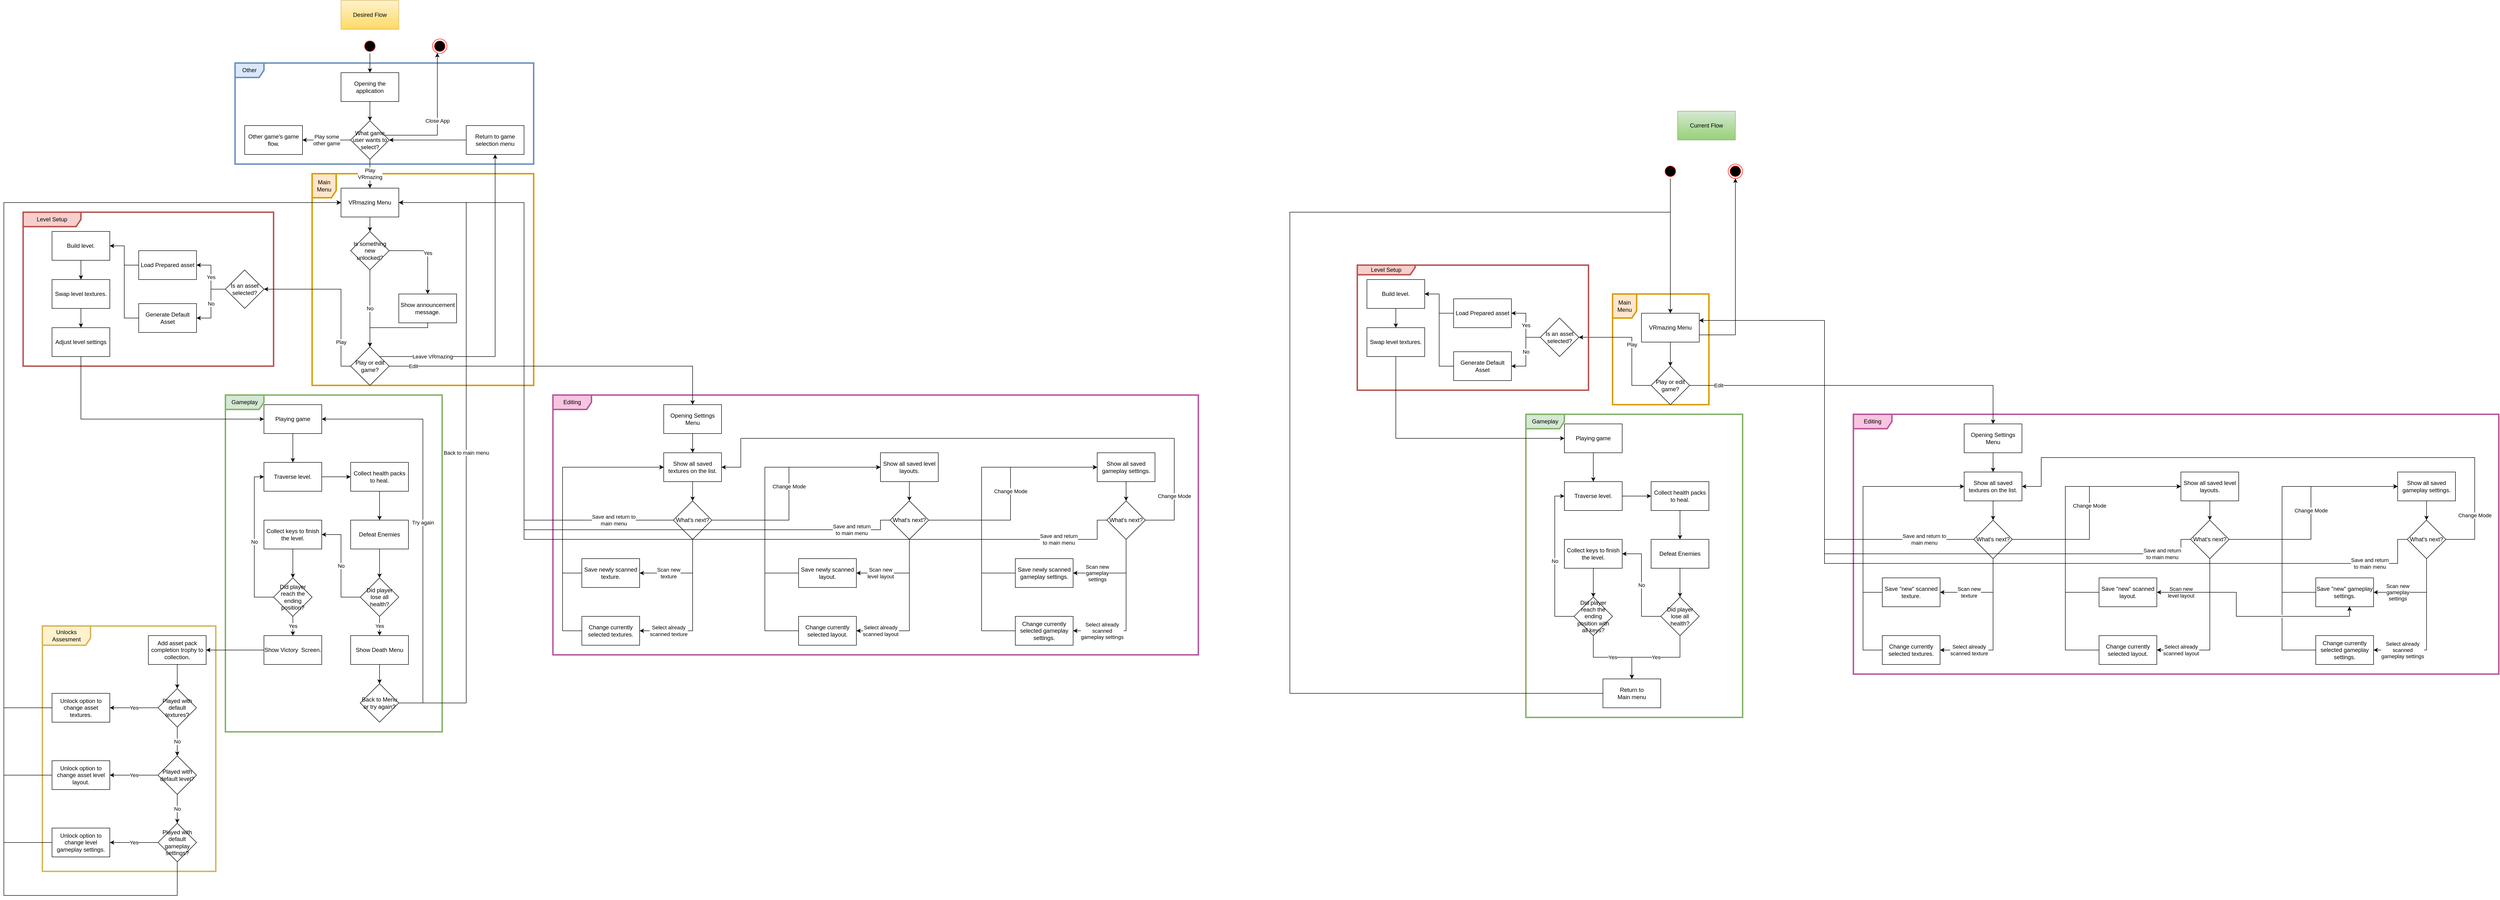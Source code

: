 <mxfile version="20.3.2" type="github">
  <diagram id="E9-wej85IpPJejZK325P" name="Page-1">
    <mxGraphModel dx="2272" dy="1880" grid="1" gridSize="10" guides="1" tooltips="1" connect="1" arrows="1" fold="1" page="1" pageScale="1" pageWidth="850" pageHeight="1100" math="0" shadow="0">
      <root>
        <mxCell id="0" />
        <mxCell id="1" parent="0" />
        <mxCell id="lN7asvE-8VRLSh5YdZQm-266" value="Level Setup" style="shape=umlFrame;whiteSpace=wrap;html=1;fillColor=#f8cecc;strokeColor=#b85450;strokeWidth=3;width=120;height=30;" parent="1" vertex="1">
          <mxGeometry x="-580" y="160" width="520" height="320" as="geometry" />
        </mxCell>
        <mxCell id="lN7asvE-8VRLSh5YdZQm-139" value="Main Menu" style="shape=umlFrame;whiteSpace=wrap;html=1;fillColor=#ffe6cc;strokeColor=#d79b00;strokeWidth=3;width=50;height=50;" parent="1" vertex="1">
          <mxGeometry x="20" y="80" width="460" height="440" as="geometry" />
        </mxCell>
        <mxCell id="lN7asvE-8VRLSh5YdZQm-138" value="Editing" style="shape=umlFrame;whiteSpace=wrap;html=1;fillColor=#F8C4E0;strokeColor=#B8559E;strokeWidth=3;width=80;height=30;" parent="1" vertex="1">
          <mxGeometry x="520" y="540" width="1340" height="540" as="geometry" />
        </mxCell>
        <mxCell id="lN7asvE-8VRLSh5YdZQm-96" value="Unlocks Assesment" style="shape=umlFrame;whiteSpace=wrap;html=1;fillColor=#fff2cc;strokeColor=#d6b656;strokeWidth=3;width=100;height=40;" parent="1" vertex="1">
          <mxGeometry x="-540" y="1020" width="360" height="510" as="geometry" />
        </mxCell>
        <mxCell id="lN7asvE-8VRLSh5YdZQm-95" value="Gameplay" style="shape=umlFrame;whiteSpace=wrap;html=1;fillColor=#d5e8d4;strokeColor=#82b366;strokeWidth=3;width=80;height=30;" parent="1" vertex="1">
          <mxGeometry x="-160" y="540" width="450" height="700" as="geometry" />
        </mxCell>
        <mxCell id="lN7asvE-8VRLSh5YdZQm-97" value="Other" style="shape=umlFrame;whiteSpace=wrap;html=1;fillColor=#dae8fc;strokeColor=#6c8ebf;strokeWidth=3;" parent="1" vertex="1">
          <mxGeometry x="-140" y="-150" width="620" height="210" as="geometry" />
        </mxCell>
        <mxCell id="lN7asvE-8VRLSh5YdZQm-1" value="" style="ellipse;html=1;shape=endState;fillColor=#000000;strokeColor=#ff0000;" parent="1" vertex="1">
          <mxGeometry x="270" y="-200" width="30" height="30" as="geometry" />
        </mxCell>
        <mxCell id="lN7asvE-8VRLSh5YdZQm-45" style="edgeStyle=orthogonalEdgeStyle;rounded=0;orthogonalLoop=1;jettySize=auto;html=1;" parent="1" source="lN7asvE-8VRLSh5YdZQm-2" target="lN7asvE-8VRLSh5YdZQm-22" edge="1">
          <mxGeometry relative="1" as="geometry" />
        </mxCell>
        <mxCell id="lN7asvE-8VRLSh5YdZQm-2" value="" style="ellipse;html=1;shape=startState;fillColor=#000000;strokeColor=#ff0000;" parent="1" vertex="1">
          <mxGeometry x="125" y="-200" width="30" height="30" as="geometry" />
        </mxCell>
        <mxCell id="lN7asvE-8VRLSh5YdZQm-7" value="Desired Flow" style="rounded=0;whiteSpace=wrap;html=1;fillColor=#fff2cc;gradientColor=#ffd966;strokeColor=#d6b656;" parent="1" vertex="1">
          <mxGeometry x="80" y="-280" width="120" height="60" as="geometry" />
        </mxCell>
        <mxCell id="lN7asvE-8VRLSh5YdZQm-8" value="&lt;div&gt;Current Flow&lt;/div&gt;" style="rounded=0;whiteSpace=wrap;html=1;fillColor=#d5e8d4;gradientColor=#97d077;strokeColor=#82b366;" parent="1" vertex="1">
          <mxGeometry x="2855" y="-50" width="120" height="60" as="geometry" />
        </mxCell>
        <mxCell id="lN7asvE-8VRLSh5YdZQm-49" style="edgeStyle=orthogonalEdgeStyle;rounded=0;orthogonalLoop=1;jettySize=auto;html=1;" parent="1" source="lN7asvE-8VRLSh5YdZQm-9" target="lN7asvE-8VRLSh5YdZQm-43" edge="1">
          <mxGeometry relative="1" as="geometry" />
        </mxCell>
        <mxCell id="lN7asvE-8VRLSh5YdZQm-9" value="VRmazing Menu" style="rounded=0;whiteSpace=wrap;html=1;" parent="1" vertex="1">
          <mxGeometry x="80" y="110" width="120" height="60" as="geometry" />
        </mxCell>
        <mxCell id="lN7asvE-8VRLSh5YdZQm-55" style="edgeStyle=orthogonalEdgeStyle;rounded=0;orthogonalLoop=1;jettySize=auto;html=1;" parent="1" source="lN7asvE-8VRLSh5YdZQm-10" target="lN7asvE-8VRLSh5YdZQm-32" edge="1">
          <mxGeometry relative="1" as="geometry" />
        </mxCell>
        <mxCell id="lN7asvE-8VRLSh5YdZQm-10" value="Playing game" style="rounded=0;whiteSpace=wrap;html=1;" parent="1" vertex="1">
          <mxGeometry x="-80" y="560" width="120" height="60" as="geometry" />
        </mxCell>
        <mxCell id="lN7asvE-8VRLSh5YdZQm-54" value="Play" style="edgeStyle=orthogonalEdgeStyle;rounded=0;orthogonalLoop=1;jettySize=auto;html=1;" parent="1" source="lN7asvE-8VRLSh5YdZQm-14" target="lN7asvE-8VRLSh5YdZQm-255" edge="1">
          <mxGeometry x="-0.588" relative="1" as="geometry">
            <Array as="points">
              <mxPoint x="80" y="480" />
              <mxPoint x="80" y="320" />
            </Array>
            <mxPoint as="offset" />
          </mxGeometry>
        </mxCell>
        <mxCell id="lN7asvE-8VRLSh5YdZQm-101" value="Leave VRmazing" style="edgeStyle=orthogonalEdgeStyle;rounded=0;orthogonalLoop=1;jettySize=auto;html=1;" parent="1" source="lN7asvE-8VRLSh5YdZQm-14" target="lN7asvE-8VRLSh5YdZQm-21" edge="1">
          <mxGeometry x="-0.667" relative="1" as="geometry">
            <Array as="points">
              <mxPoint x="400" y="460" />
            </Array>
            <mxPoint as="offset" />
          </mxGeometry>
        </mxCell>
        <mxCell id="lN7asvE-8VRLSh5YdZQm-102" value="Edit" style="edgeStyle=orthogonalEdgeStyle;rounded=0;orthogonalLoop=1;jettySize=auto;html=1;" parent="1" source="lN7asvE-8VRLSh5YdZQm-14" target="lN7asvE-8VRLSh5YdZQm-100" edge="1">
          <mxGeometry x="-0.859" relative="1" as="geometry">
            <mxPoint as="offset" />
          </mxGeometry>
        </mxCell>
        <mxCell id="lN7asvE-8VRLSh5YdZQm-14" value="Play or edit game?" style="rhombus;whiteSpace=wrap;html=1;" parent="1" vertex="1">
          <mxGeometry x="100" y="440" width="80" height="80" as="geometry" />
        </mxCell>
        <mxCell id="lN7asvE-8VRLSh5YdZQm-82" style="edgeStyle=orthogonalEdgeStyle;rounded=0;orthogonalLoop=1;jettySize=auto;html=1;" parent="1" source="lN7asvE-8VRLSh5YdZQm-16" target="lN7asvE-8VRLSh5YdZQm-9" edge="1">
          <mxGeometry relative="1" as="geometry">
            <Array as="points">
              <mxPoint x="-260" y="1580" />
              <mxPoint x="-620" y="1580" />
              <mxPoint x="-620" y="140" />
            </Array>
          </mxGeometry>
        </mxCell>
        <mxCell id="lN7asvE-8VRLSh5YdZQm-83" value="Yes" style="edgeStyle=orthogonalEdgeStyle;rounded=0;orthogonalLoop=1;jettySize=auto;html=1;" parent="1" source="lN7asvE-8VRLSh5YdZQm-16" target="lN7asvE-8VRLSh5YdZQm-31" edge="1">
          <mxGeometry relative="1" as="geometry" />
        </mxCell>
        <mxCell id="lN7asvE-8VRLSh5YdZQm-16" value="Played with default gameplay settings?" style="rhombus;whiteSpace=wrap;html=1;" parent="1" vertex="1">
          <mxGeometry x="-300" y="1430" width="80" height="80" as="geometry" />
        </mxCell>
        <mxCell id="lN7asvE-8VRLSh5YdZQm-81" value="No" style="edgeStyle=orthogonalEdgeStyle;rounded=0;orthogonalLoop=1;jettySize=auto;html=1;" parent="1" source="lN7asvE-8VRLSh5YdZQm-17" target="lN7asvE-8VRLSh5YdZQm-16" edge="1">
          <mxGeometry relative="1" as="geometry" />
        </mxCell>
        <mxCell id="lN7asvE-8VRLSh5YdZQm-84" value="Yes" style="edgeStyle=orthogonalEdgeStyle;rounded=0;orthogonalLoop=1;jettySize=auto;html=1;" parent="1" source="lN7asvE-8VRLSh5YdZQm-17" target="lN7asvE-8VRLSh5YdZQm-30" edge="1">
          <mxGeometry relative="1" as="geometry" />
        </mxCell>
        <mxCell id="lN7asvE-8VRLSh5YdZQm-17" value="Played with default level?" style="rhombus;whiteSpace=wrap;html=1;" parent="1" vertex="1">
          <mxGeometry x="-300" y="1290" width="80" height="80" as="geometry" />
        </mxCell>
        <mxCell id="lN7asvE-8VRLSh5YdZQm-80" value="No" style="edgeStyle=orthogonalEdgeStyle;rounded=0;orthogonalLoop=1;jettySize=auto;html=1;" parent="1" source="lN7asvE-8VRLSh5YdZQm-18" target="lN7asvE-8VRLSh5YdZQm-17" edge="1">
          <mxGeometry relative="1" as="geometry" />
        </mxCell>
        <mxCell id="lN7asvE-8VRLSh5YdZQm-85" value="Yes" style="edgeStyle=orthogonalEdgeStyle;rounded=0;orthogonalLoop=1;jettySize=auto;html=1;" parent="1" source="lN7asvE-8VRLSh5YdZQm-18" target="lN7asvE-8VRLSh5YdZQm-29" edge="1">
          <mxGeometry relative="1" as="geometry" />
        </mxCell>
        <mxCell id="lN7asvE-8VRLSh5YdZQm-18" value="Played with default textures?" style="rhombus;whiteSpace=wrap;html=1;" parent="1" vertex="1">
          <mxGeometry x="-300" y="1150" width="80" height="80" as="geometry" />
        </mxCell>
        <mxCell id="lN7asvE-8VRLSh5YdZQm-141" style="edgeStyle=orthogonalEdgeStyle;rounded=0;orthogonalLoop=1;jettySize=auto;html=1;" parent="1" source="lN7asvE-8VRLSh5YdZQm-21" target="lN7asvE-8VRLSh5YdZQm-24" edge="1">
          <mxGeometry relative="1" as="geometry" />
        </mxCell>
        <mxCell id="lN7asvE-8VRLSh5YdZQm-21" value="Return to game selection menu" style="rounded=0;whiteSpace=wrap;html=1;" parent="1" vertex="1">
          <mxGeometry x="340" y="-20" width="120" height="60" as="geometry" />
        </mxCell>
        <mxCell id="lN7asvE-8VRLSh5YdZQm-46" style="edgeStyle=orthogonalEdgeStyle;rounded=0;orthogonalLoop=1;jettySize=auto;html=1;" parent="1" source="lN7asvE-8VRLSh5YdZQm-22" target="lN7asvE-8VRLSh5YdZQm-24" edge="1">
          <mxGeometry relative="1" as="geometry" />
        </mxCell>
        <mxCell id="lN7asvE-8VRLSh5YdZQm-22" value="Opening the application" style="rounded=0;whiteSpace=wrap;html=1;" parent="1" vertex="1">
          <mxGeometry x="80" y="-130" width="120" height="60" as="geometry" />
        </mxCell>
        <mxCell id="lN7asvE-8VRLSh5YdZQm-47" value="&lt;div&gt;Play some &lt;br&gt;&lt;/div&gt;&lt;div&gt;other game&lt;/div&gt;" style="edgeStyle=orthogonalEdgeStyle;rounded=0;orthogonalLoop=1;jettySize=auto;html=1;" parent="1" source="lN7asvE-8VRLSh5YdZQm-24" target="lN7asvE-8VRLSh5YdZQm-25" edge="1">
          <mxGeometry relative="1" as="geometry" />
        </mxCell>
        <mxCell id="lN7asvE-8VRLSh5YdZQm-48" value="&lt;div&gt;Play &lt;br&gt;&lt;/div&gt;&lt;div&gt;VRmazing&lt;/div&gt;" style="edgeStyle=orthogonalEdgeStyle;rounded=0;orthogonalLoop=1;jettySize=auto;html=1;" parent="1" source="lN7asvE-8VRLSh5YdZQm-24" target="lN7asvE-8VRLSh5YdZQm-9" edge="1">
          <mxGeometry relative="1" as="geometry" />
        </mxCell>
        <mxCell id="lN7asvE-8VRLSh5YdZQm-140" value="Close App" style="edgeStyle=orthogonalEdgeStyle;rounded=0;orthogonalLoop=1;jettySize=auto;html=1;" parent="1" source="lN7asvE-8VRLSh5YdZQm-24" target="lN7asvE-8VRLSh5YdZQm-1" edge="1">
          <mxGeometry relative="1" as="geometry">
            <mxPoint x="310" y="-160" as="targetPoint" />
            <Array as="points">
              <mxPoint x="280" />
            </Array>
          </mxGeometry>
        </mxCell>
        <mxCell id="lN7asvE-8VRLSh5YdZQm-24" value="What game user wants to select?" style="rhombus;whiteSpace=wrap;html=1;" parent="1" vertex="1">
          <mxGeometry x="100" y="-30" width="80" height="80" as="geometry" />
        </mxCell>
        <mxCell id="lN7asvE-8VRLSh5YdZQm-25" value="Other game&#39;s game flow." style="rounded=0;whiteSpace=wrap;html=1;" parent="1" vertex="1">
          <mxGeometry x="-120" y="-20" width="120" height="60" as="geometry" />
        </mxCell>
        <mxCell id="lN7asvE-8VRLSh5YdZQm-79" style="edgeStyle=orthogonalEdgeStyle;rounded=0;orthogonalLoop=1;jettySize=auto;html=1;" parent="1" source="lN7asvE-8VRLSh5YdZQm-28" target="lN7asvE-8VRLSh5YdZQm-18" edge="1">
          <mxGeometry relative="1" as="geometry" />
        </mxCell>
        <mxCell id="lN7asvE-8VRLSh5YdZQm-28" value="Add asset pack completion trophy to collection." style="rounded=0;whiteSpace=wrap;html=1;" parent="1" vertex="1">
          <mxGeometry x="-320" y="1040" width="120" height="60" as="geometry" />
        </mxCell>
        <mxCell id="lN7asvE-8VRLSh5YdZQm-86" style="edgeStyle=orthogonalEdgeStyle;rounded=0;orthogonalLoop=1;jettySize=auto;html=1;entryX=0;entryY=0.5;entryDx=0;entryDy=0;" parent="1" source="lN7asvE-8VRLSh5YdZQm-29" target="lN7asvE-8VRLSh5YdZQm-9" edge="1">
          <mxGeometry relative="1" as="geometry">
            <Array as="points">
              <mxPoint x="-620" y="1190" />
              <mxPoint x="-620" y="140" />
            </Array>
          </mxGeometry>
        </mxCell>
        <mxCell id="lN7asvE-8VRLSh5YdZQm-29" value="Unlock option to change asset textures." style="rounded=0;whiteSpace=wrap;html=1;" parent="1" vertex="1">
          <mxGeometry x="-520" y="1160" width="120" height="60" as="geometry" />
        </mxCell>
        <mxCell id="lN7asvE-8VRLSh5YdZQm-87" style="edgeStyle=orthogonalEdgeStyle;rounded=0;orthogonalLoop=1;jettySize=auto;html=1;entryX=0;entryY=0.5;entryDx=0;entryDy=0;" parent="1" source="lN7asvE-8VRLSh5YdZQm-30" target="lN7asvE-8VRLSh5YdZQm-9" edge="1">
          <mxGeometry relative="1" as="geometry">
            <Array as="points">
              <mxPoint x="-620" y="1330" />
              <mxPoint x="-620" y="140" />
            </Array>
          </mxGeometry>
        </mxCell>
        <mxCell id="lN7asvE-8VRLSh5YdZQm-30" value="Unlock option to change asset level layout." style="rounded=0;whiteSpace=wrap;html=1;" parent="1" vertex="1">
          <mxGeometry x="-520" y="1300" width="120" height="60" as="geometry" />
        </mxCell>
        <mxCell id="lN7asvE-8VRLSh5YdZQm-88" style="edgeStyle=orthogonalEdgeStyle;rounded=0;orthogonalLoop=1;jettySize=auto;html=1;entryX=0;entryY=0.5;entryDx=0;entryDy=0;" parent="1" source="lN7asvE-8VRLSh5YdZQm-31" target="lN7asvE-8VRLSh5YdZQm-9" edge="1">
          <mxGeometry relative="1" as="geometry">
            <Array as="points">
              <mxPoint x="-620" y="1470" />
              <mxPoint x="-620" y="140" />
            </Array>
          </mxGeometry>
        </mxCell>
        <mxCell id="lN7asvE-8VRLSh5YdZQm-31" value="Unlock option to change level gameplay settings." style="rounded=0;whiteSpace=wrap;html=1;" parent="1" vertex="1">
          <mxGeometry x="-520" y="1440" width="120" height="60" as="geometry" />
        </mxCell>
        <mxCell id="lN7asvE-8VRLSh5YdZQm-63" style="edgeStyle=orthogonalEdgeStyle;rounded=0;orthogonalLoop=1;jettySize=auto;html=1;" parent="1" source="lN7asvE-8VRLSh5YdZQm-32" target="lN7asvE-8VRLSh5YdZQm-34" edge="1">
          <mxGeometry relative="1" as="geometry" />
        </mxCell>
        <mxCell id="lN7asvE-8VRLSh5YdZQm-32" value="Traverse level." style="rounded=0;whiteSpace=wrap;html=1;" parent="1" vertex="1">
          <mxGeometry x="-80" y="680" width="120" height="60" as="geometry" />
        </mxCell>
        <mxCell id="lN7asvE-8VRLSh5YdZQm-67" style="edgeStyle=orthogonalEdgeStyle;rounded=0;orthogonalLoop=1;jettySize=auto;html=1;" parent="1" source="lN7asvE-8VRLSh5YdZQm-33" target="lN7asvE-8VRLSh5YdZQm-36" edge="1">
          <mxGeometry relative="1" as="geometry" />
        </mxCell>
        <mxCell id="lN7asvE-8VRLSh5YdZQm-33" value="Defeat Enemies" style="rounded=0;whiteSpace=wrap;html=1;" parent="1" vertex="1">
          <mxGeometry x="100" y="800" width="120" height="60" as="geometry" />
        </mxCell>
        <mxCell id="lN7asvE-8VRLSh5YdZQm-64" style="edgeStyle=orthogonalEdgeStyle;rounded=0;orthogonalLoop=1;jettySize=auto;html=1;" parent="1" source="lN7asvE-8VRLSh5YdZQm-34" target="lN7asvE-8VRLSh5YdZQm-33" edge="1">
          <mxGeometry relative="1" as="geometry" />
        </mxCell>
        <mxCell id="lN7asvE-8VRLSh5YdZQm-34" value="Collect health packs to heal." style="rounded=0;whiteSpace=wrap;html=1;" parent="1" vertex="1">
          <mxGeometry x="100" y="680" width="120" height="60" as="geometry" />
        </mxCell>
        <mxCell id="lN7asvE-8VRLSh5YdZQm-69" style="edgeStyle=orthogonalEdgeStyle;rounded=0;orthogonalLoop=1;jettySize=auto;html=1;" parent="1" source="lN7asvE-8VRLSh5YdZQm-35" target="lN7asvE-8VRLSh5YdZQm-39" edge="1">
          <mxGeometry relative="1" as="geometry" />
        </mxCell>
        <mxCell id="lN7asvE-8VRLSh5YdZQm-35" value="Collect keys to finish the level." style="rounded=0;whiteSpace=wrap;html=1;" parent="1" vertex="1">
          <mxGeometry x="-80" y="800" width="120" height="60" as="geometry" />
        </mxCell>
        <mxCell id="lN7asvE-8VRLSh5YdZQm-68" value="No" style="edgeStyle=orthogonalEdgeStyle;rounded=0;orthogonalLoop=1;jettySize=auto;html=1;entryX=1;entryY=0.5;entryDx=0;entryDy=0;" parent="1" source="lN7asvE-8VRLSh5YdZQm-36" target="lN7asvE-8VRLSh5YdZQm-35" edge="1">
          <mxGeometry relative="1" as="geometry" />
        </mxCell>
        <mxCell id="lN7asvE-8VRLSh5YdZQm-71" value="Yes" style="edgeStyle=orthogonalEdgeStyle;rounded=0;orthogonalLoop=1;jettySize=auto;html=1;" parent="1" source="lN7asvE-8VRLSh5YdZQm-36" target="lN7asvE-8VRLSh5YdZQm-37" edge="1">
          <mxGeometry relative="1" as="geometry" />
        </mxCell>
        <mxCell id="lN7asvE-8VRLSh5YdZQm-36" value="Did player lose all health?" style="rhombus;whiteSpace=wrap;html=1;" parent="1" vertex="1">
          <mxGeometry x="120" y="920" width="80" height="80" as="geometry" />
        </mxCell>
        <mxCell id="lN7asvE-8VRLSh5YdZQm-73" style="edgeStyle=orthogonalEdgeStyle;rounded=0;orthogonalLoop=1;jettySize=auto;html=1;" parent="1" source="lN7asvE-8VRLSh5YdZQm-37" target="lN7asvE-8VRLSh5YdZQm-38" edge="1">
          <mxGeometry relative="1" as="geometry" />
        </mxCell>
        <mxCell id="lN7asvE-8VRLSh5YdZQm-37" value="Show Death Menu" style="rounded=0;whiteSpace=wrap;html=1;" parent="1" vertex="1">
          <mxGeometry x="100" y="1040" width="120" height="60" as="geometry" />
        </mxCell>
        <mxCell id="lN7asvE-8VRLSh5YdZQm-76" value="Back to main menu" style="edgeStyle=orthogonalEdgeStyle;rounded=0;orthogonalLoop=1;jettySize=auto;html=1;" parent="1" source="lN7asvE-8VRLSh5YdZQm-38" target="lN7asvE-8VRLSh5YdZQm-9" edge="1">
          <mxGeometry relative="1" as="geometry">
            <Array as="points">
              <mxPoint x="340" y="1180" />
              <mxPoint x="340" y="140" />
            </Array>
          </mxGeometry>
        </mxCell>
        <mxCell id="lN7asvE-8VRLSh5YdZQm-77" value="Try again" style="edgeStyle=orthogonalEdgeStyle;rounded=0;orthogonalLoop=1;jettySize=auto;html=1;entryX=1;entryY=0.5;entryDx=0;entryDy=0;" parent="1" source="lN7asvE-8VRLSh5YdZQm-38" target="lN7asvE-8VRLSh5YdZQm-10" edge="1">
          <mxGeometry relative="1" as="geometry">
            <Array as="points">
              <mxPoint x="250" y="1180" />
              <mxPoint x="250" y="590" />
            </Array>
          </mxGeometry>
        </mxCell>
        <mxCell id="lN7asvE-8VRLSh5YdZQm-38" value="Back to Menu or try again?" style="rhombus;whiteSpace=wrap;html=1;" parent="1" vertex="1">
          <mxGeometry x="120" y="1140" width="80" height="80" as="geometry" />
        </mxCell>
        <mxCell id="lN7asvE-8VRLSh5YdZQm-70" value="No" style="edgeStyle=orthogonalEdgeStyle;rounded=0;orthogonalLoop=1;jettySize=auto;html=1;entryX=0;entryY=0.5;entryDx=0;entryDy=0;" parent="1" source="lN7asvE-8VRLSh5YdZQm-39" target="lN7asvE-8VRLSh5YdZQm-32" edge="1">
          <mxGeometry relative="1" as="geometry">
            <Array as="points">
              <mxPoint x="-100" y="960" />
              <mxPoint x="-100" y="710" />
            </Array>
          </mxGeometry>
        </mxCell>
        <mxCell id="lN7asvE-8VRLSh5YdZQm-72" value="Yes" style="edgeStyle=orthogonalEdgeStyle;rounded=0;orthogonalLoop=1;jettySize=auto;html=1;" parent="1" source="lN7asvE-8VRLSh5YdZQm-39" target="lN7asvE-8VRLSh5YdZQm-40" edge="1">
          <mxGeometry relative="1" as="geometry" />
        </mxCell>
        <mxCell id="lN7asvE-8VRLSh5YdZQm-39" value="Did player reach the ending position?" style="rhombus;whiteSpace=wrap;html=1;" parent="1" vertex="1">
          <mxGeometry x="-60" y="920" width="80" height="80" as="geometry" />
        </mxCell>
        <mxCell id="lN7asvE-8VRLSh5YdZQm-78" style="edgeStyle=orthogonalEdgeStyle;rounded=0;orthogonalLoop=1;jettySize=auto;html=1;" parent="1" source="lN7asvE-8VRLSh5YdZQm-40" target="lN7asvE-8VRLSh5YdZQm-28" edge="1">
          <mxGeometry relative="1" as="geometry" />
        </mxCell>
        <mxCell id="lN7asvE-8VRLSh5YdZQm-40" value="&lt;div&gt;Show Victory&amp;nbsp; Screen.&lt;/div&gt;" style="rounded=0;whiteSpace=wrap;html=1;" parent="1" vertex="1">
          <mxGeometry x="-80" y="1040" width="120" height="60" as="geometry" />
        </mxCell>
        <mxCell id="lN7asvE-8VRLSh5YdZQm-50" value="No" style="edgeStyle=orthogonalEdgeStyle;rounded=0;orthogonalLoop=1;jettySize=auto;html=1;" parent="1" source="lN7asvE-8VRLSh5YdZQm-43" target="lN7asvE-8VRLSh5YdZQm-14" edge="1">
          <mxGeometry relative="1" as="geometry" />
        </mxCell>
        <mxCell id="lN7asvE-8VRLSh5YdZQm-51" value="Yes" style="edgeStyle=orthogonalEdgeStyle;rounded=0;orthogonalLoop=1;jettySize=auto;html=1;" parent="1" source="lN7asvE-8VRLSh5YdZQm-43" target="lN7asvE-8VRLSh5YdZQm-44" edge="1">
          <mxGeometry relative="1" as="geometry" />
        </mxCell>
        <mxCell id="lN7asvE-8VRLSh5YdZQm-43" value="Is something new unlocked?" style="rhombus;whiteSpace=wrap;html=1;" parent="1" vertex="1">
          <mxGeometry x="100" y="200" width="80" height="80" as="geometry" />
        </mxCell>
        <mxCell id="lN7asvE-8VRLSh5YdZQm-53" style="edgeStyle=orthogonalEdgeStyle;rounded=0;orthogonalLoop=1;jettySize=auto;html=1;" parent="1" source="lN7asvE-8VRLSh5YdZQm-44" target="lN7asvE-8VRLSh5YdZQm-14" edge="1">
          <mxGeometry relative="1" as="geometry">
            <Array as="points">
              <mxPoint x="260" y="400" />
              <mxPoint x="140" y="400" />
            </Array>
          </mxGeometry>
        </mxCell>
        <mxCell id="lN7asvE-8VRLSh5YdZQm-44" value="&lt;div&gt;Show announcement message.&lt;/div&gt;" style="rounded=0;whiteSpace=wrap;html=1;" parent="1" vertex="1">
          <mxGeometry x="200" y="330" width="120" height="60" as="geometry" />
        </mxCell>
        <mxCell id="lN7asvE-8VRLSh5YdZQm-109" style="edgeStyle=orthogonalEdgeStyle;rounded=0;orthogonalLoop=1;jettySize=auto;html=1;" parent="1" source="lN7asvE-8VRLSh5YdZQm-100" target="lN7asvE-8VRLSh5YdZQm-103" edge="1">
          <mxGeometry relative="1" as="geometry" />
        </mxCell>
        <mxCell id="lN7asvE-8VRLSh5YdZQm-100" value="Opening Settings Menu" style="rounded=0;whiteSpace=wrap;html=1;strokeWidth=1;" parent="1" vertex="1">
          <mxGeometry x="750" y="560" width="120" height="60" as="geometry" />
        </mxCell>
        <mxCell id="lN7asvE-8VRLSh5YdZQm-110" style="edgeStyle=orthogonalEdgeStyle;rounded=0;orthogonalLoop=1;jettySize=auto;html=1;" parent="1" source="lN7asvE-8VRLSh5YdZQm-103" target="lN7asvE-8VRLSh5YdZQm-105" edge="1">
          <mxGeometry relative="1" as="geometry" />
        </mxCell>
        <mxCell id="lN7asvE-8VRLSh5YdZQm-103" value="Show all saved textures on the list." style="rounded=0;whiteSpace=wrap;html=1;strokeWidth=1;" parent="1" vertex="1">
          <mxGeometry x="750" y="660" width="120" height="60" as="geometry" />
        </mxCell>
        <mxCell id="lN7asvE-8VRLSh5YdZQm-120" style="edgeStyle=orthogonalEdgeStyle;rounded=0;orthogonalLoop=1;jettySize=auto;html=1;" parent="1" source="lN7asvE-8VRLSh5YdZQm-104" target="lN7asvE-8VRLSh5YdZQm-117" edge="1">
          <mxGeometry relative="1" as="geometry" />
        </mxCell>
        <mxCell id="lN7asvE-8VRLSh5YdZQm-104" value="Show all saved level layouts." style="rounded=0;whiteSpace=wrap;html=1;strokeWidth=1;" parent="1" vertex="1">
          <mxGeometry x="1200" y="660" width="120" height="60" as="geometry" />
        </mxCell>
        <mxCell id="lN7asvE-8VRLSh5YdZQm-111" value="&lt;div&gt;Save and return to &lt;br&gt;&lt;/div&gt;&lt;div&gt;main menu&lt;/div&gt;" style="edgeStyle=orthogonalEdgeStyle;rounded=0;orthogonalLoop=1;jettySize=auto;html=1;" parent="1" source="lN7asvE-8VRLSh5YdZQm-105" target="lN7asvE-8VRLSh5YdZQm-9" edge="1">
          <mxGeometry x="-0.798" relative="1" as="geometry">
            <Array as="points">
              <mxPoint x="460" y="800" />
              <mxPoint x="460" y="140" />
            </Array>
            <mxPoint as="offset" />
          </mxGeometry>
        </mxCell>
        <mxCell id="lN7asvE-8VRLSh5YdZQm-112" value="Change Mode" style="edgeStyle=orthogonalEdgeStyle;rounded=0;orthogonalLoop=1;jettySize=auto;html=1;" parent="1" source="lN7asvE-8VRLSh5YdZQm-105" target="lN7asvE-8VRLSh5YdZQm-104" edge="1">
          <mxGeometry relative="1" as="geometry">
            <Array as="points">
              <mxPoint x="1010" y="800" />
              <mxPoint x="1010" y="690" />
            </Array>
          </mxGeometry>
        </mxCell>
        <mxCell id="lN7asvE-8VRLSh5YdZQm-113" value="&lt;div&gt;Scan new&lt;/div&gt;&lt;div&gt;texture&lt;br&gt;&lt;/div&gt;" style="edgeStyle=orthogonalEdgeStyle;rounded=0;orthogonalLoop=1;jettySize=auto;html=1;entryX=1;entryY=0.5;entryDx=0;entryDy=0;" parent="1" source="lN7asvE-8VRLSh5YdZQm-105" target="lN7asvE-8VRLSh5YdZQm-106" edge="1">
          <mxGeometry x="0.333" relative="1" as="geometry">
            <Array as="points">
              <mxPoint x="810" y="910" />
            </Array>
            <mxPoint as="offset" />
          </mxGeometry>
        </mxCell>
        <mxCell id="lN7asvE-8VRLSh5YdZQm-114" value="&lt;div&gt;Select already &lt;br&gt;&lt;/div&gt;&lt;div&gt;scanned texture&lt;/div&gt;" style="edgeStyle=orthogonalEdgeStyle;rounded=0;orthogonalLoop=1;jettySize=auto;html=1;" parent="1" source="lN7asvE-8VRLSh5YdZQm-105" target="lN7asvE-8VRLSh5YdZQm-107" edge="1">
          <mxGeometry x="0.6" relative="1" as="geometry">
            <Array as="points">
              <mxPoint x="810" y="1030" />
            </Array>
            <mxPoint as="offset" />
          </mxGeometry>
        </mxCell>
        <mxCell id="lN7asvE-8VRLSh5YdZQm-105" value="What&#39;s next?" style="rhombus;whiteSpace=wrap;html=1;strokeWidth=1;" parent="1" vertex="1">
          <mxGeometry x="770" y="760" width="80" height="80" as="geometry" />
        </mxCell>
        <mxCell id="lN7asvE-8VRLSh5YdZQm-115" style="edgeStyle=orthogonalEdgeStyle;rounded=0;orthogonalLoop=1;jettySize=auto;html=1;" parent="1" source="lN7asvE-8VRLSh5YdZQm-106" target="lN7asvE-8VRLSh5YdZQm-103" edge="1">
          <mxGeometry relative="1" as="geometry">
            <Array as="points">
              <mxPoint x="540" y="910" />
              <mxPoint x="540" y="690" />
            </Array>
          </mxGeometry>
        </mxCell>
        <mxCell id="lN7asvE-8VRLSh5YdZQm-106" value="&lt;div&gt;Save newly scanned texture.&lt;/div&gt;" style="rounded=0;whiteSpace=wrap;html=1;strokeWidth=1;" parent="1" vertex="1">
          <mxGeometry x="580" y="880" width="120" height="60" as="geometry" />
        </mxCell>
        <mxCell id="lN7asvE-8VRLSh5YdZQm-116" style="edgeStyle=orthogonalEdgeStyle;rounded=0;orthogonalLoop=1;jettySize=auto;html=1;" parent="1" source="lN7asvE-8VRLSh5YdZQm-107" target="lN7asvE-8VRLSh5YdZQm-103" edge="1">
          <mxGeometry relative="1" as="geometry">
            <Array as="points">
              <mxPoint x="540" y="1030" />
              <mxPoint x="540" y="690" />
            </Array>
          </mxGeometry>
        </mxCell>
        <mxCell id="lN7asvE-8VRLSh5YdZQm-107" value="Change currently selected textures." style="rounded=0;whiteSpace=wrap;html=1;strokeWidth=1;" parent="1" vertex="1">
          <mxGeometry x="580" y="1000" width="120" height="60" as="geometry" />
        </mxCell>
        <mxCell id="lN7asvE-8VRLSh5YdZQm-121" value="&lt;div&gt;Scan new &lt;br&gt;&lt;/div&gt;&lt;div&gt;level layout&lt;/div&gt;" style="edgeStyle=orthogonalEdgeStyle;rounded=0;orthogonalLoop=1;jettySize=auto;html=1;entryX=1;entryY=0.5;entryDx=0;entryDy=0;" parent="1" source="lN7asvE-8VRLSh5YdZQm-117" target="lN7asvE-8VRLSh5YdZQm-118" edge="1">
          <mxGeometry x="0.444" relative="1" as="geometry">
            <Array as="points">
              <mxPoint x="1260" y="910" />
            </Array>
            <mxPoint as="offset" />
          </mxGeometry>
        </mxCell>
        <mxCell id="lN7asvE-8VRLSh5YdZQm-122" value="&lt;div&gt;Select already&lt;/div&gt;&lt;div&gt;scanned layout&lt;/div&gt;" style="edgeStyle=orthogonalEdgeStyle;rounded=0;orthogonalLoop=1;jettySize=auto;html=1;entryX=1;entryY=0.5;entryDx=0;entryDy=0;" parent="1" source="lN7asvE-8VRLSh5YdZQm-117" target="lN7asvE-8VRLSh5YdZQm-119" edge="1">
          <mxGeometry x="0.667" relative="1" as="geometry">
            <Array as="points">
              <mxPoint x="1260" y="1030" />
            </Array>
            <mxPoint as="offset" />
          </mxGeometry>
        </mxCell>
        <mxCell id="lN7asvE-8VRLSh5YdZQm-123" value="&lt;div&gt;Save and return&lt;/div&gt;&lt;div&gt;to main menu&lt;/div&gt;" style="edgeStyle=orthogonalEdgeStyle;rounded=0;orthogonalLoop=1;jettySize=auto;html=1;exitX=0;exitY=0.5;exitDx=0;exitDy=0;" parent="1" source="lN7asvE-8VRLSh5YdZQm-117" target="lN7asvE-8VRLSh5YdZQm-9" edge="1">
          <mxGeometry x="-0.884" relative="1" as="geometry">
            <Array as="points">
              <mxPoint x="1200" y="800" />
              <mxPoint x="1200" y="820" />
              <mxPoint x="460" y="820" />
              <mxPoint x="460" y="140" />
            </Array>
            <mxPoint as="offset" />
          </mxGeometry>
        </mxCell>
        <mxCell id="lN7asvE-8VRLSh5YdZQm-135" value="Change Mode" style="edgeStyle=orthogonalEdgeStyle;rounded=0;orthogonalLoop=1;jettySize=auto;html=1;" parent="1" source="lN7asvE-8VRLSh5YdZQm-117" target="lN7asvE-8VRLSh5YdZQm-134" edge="1">
          <mxGeometry relative="1" as="geometry">
            <Array as="points">
              <mxPoint x="1470" y="800" />
              <mxPoint x="1470" y="690" />
            </Array>
          </mxGeometry>
        </mxCell>
        <mxCell id="lN7asvE-8VRLSh5YdZQm-117" value="What&#39;s next?" style="rhombus;whiteSpace=wrap;html=1;strokeWidth=1;" parent="1" vertex="1">
          <mxGeometry x="1220" y="760" width="80" height="80" as="geometry" />
        </mxCell>
        <mxCell id="lN7asvE-8VRLSh5YdZQm-124" style="edgeStyle=orthogonalEdgeStyle;rounded=0;orthogonalLoop=1;jettySize=auto;html=1;" parent="1" source="lN7asvE-8VRLSh5YdZQm-118" target="lN7asvE-8VRLSh5YdZQm-104" edge="1">
          <mxGeometry relative="1" as="geometry">
            <Array as="points">
              <mxPoint x="960" y="910" />
              <mxPoint x="960" y="690" />
            </Array>
          </mxGeometry>
        </mxCell>
        <mxCell id="lN7asvE-8VRLSh5YdZQm-118" value="&lt;div&gt;Save newly scanned layout.&lt;/div&gt;" style="rounded=0;whiteSpace=wrap;html=1;strokeWidth=1;" parent="1" vertex="1">
          <mxGeometry x="1030" y="880" width="120" height="60" as="geometry" />
        </mxCell>
        <mxCell id="lN7asvE-8VRLSh5YdZQm-125" style="edgeStyle=orthogonalEdgeStyle;rounded=0;orthogonalLoop=1;jettySize=auto;html=1;" parent="1" source="lN7asvE-8VRLSh5YdZQm-119" target="lN7asvE-8VRLSh5YdZQm-104" edge="1">
          <mxGeometry relative="1" as="geometry">
            <Array as="points">
              <mxPoint x="960" y="1030" />
              <mxPoint x="960" y="690" />
            </Array>
          </mxGeometry>
        </mxCell>
        <mxCell id="lN7asvE-8VRLSh5YdZQm-119" value="Change currently selected layout." style="rounded=0;whiteSpace=wrap;html=1;strokeWidth=1;" parent="1" vertex="1">
          <mxGeometry x="1030" y="1000" width="120" height="60" as="geometry" />
        </mxCell>
        <mxCell id="lN7asvE-8VRLSh5YdZQm-126" style="edgeStyle=orthogonalEdgeStyle;rounded=0;orthogonalLoop=1;jettySize=auto;html=1;" parent="1" source="lN7asvE-8VRLSh5YdZQm-134" target="lN7asvE-8VRLSh5YdZQm-129" edge="1">
          <mxGeometry relative="1" as="geometry">
            <mxPoint x="1710" y="720" as="sourcePoint" />
          </mxGeometry>
        </mxCell>
        <mxCell id="lN7asvE-8VRLSh5YdZQm-127" value="&lt;div&gt;Scan new &lt;br&gt;&lt;/div&gt;&lt;div&gt;gameplay &lt;br&gt;&lt;/div&gt;&lt;div&gt;settings&lt;br&gt;&lt;/div&gt;" style="edgeStyle=orthogonalEdgeStyle;rounded=0;orthogonalLoop=1;jettySize=auto;html=1;entryX=1;entryY=0.5;entryDx=0;entryDy=0;" parent="1" source="lN7asvE-8VRLSh5YdZQm-129" target="lN7asvE-8VRLSh5YdZQm-131" edge="1">
          <mxGeometry x="0.444" relative="1" as="geometry">
            <Array as="points">
              <mxPoint x="1710" y="910" />
            </Array>
            <mxPoint as="offset" />
          </mxGeometry>
        </mxCell>
        <mxCell id="lN7asvE-8VRLSh5YdZQm-128" value="&lt;div&gt;Select already&lt;/div&gt;&lt;div&gt;scanned&lt;/div&gt;&lt;div&gt;gameplay settings&lt;br&gt;&lt;/div&gt;" style="edgeStyle=orthogonalEdgeStyle;rounded=0;orthogonalLoop=1;jettySize=auto;html=1;entryX=1;entryY=0.5;entryDx=0;entryDy=0;" parent="1" source="lN7asvE-8VRLSh5YdZQm-129" target="lN7asvE-8VRLSh5YdZQm-133" edge="1">
          <mxGeometry x="0.6" relative="1" as="geometry">
            <Array as="points">
              <mxPoint x="1710" y="1030" />
            </Array>
            <mxPoint as="offset" />
          </mxGeometry>
        </mxCell>
        <mxCell id="lN7asvE-8VRLSh5YdZQm-136" value="&lt;div&gt;Save and return&lt;/div&gt;&lt;div&gt;to main menu&lt;br&gt;&lt;/div&gt;" style="edgeStyle=orthogonalEdgeStyle;rounded=0;orthogonalLoop=1;jettySize=auto;html=1;exitX=0;exitY=0.5;exitDx=0;exitDy=0;" parent="1" source="lN7asvE-8VRLSh5YdZQm-129" target="lN7asvE-8VRLSh5YdZQm-9" edge="1">
          <mxGeometry x="-0.873" relative="1" as="geometry">
            <Array as="points">
              <mxPoint x="1650" y="800" />
              <mxPoint x="1650" y="840" />
              <mxPoint x="460" y="840" />
              <mxPoint x="460" y="140" />
            </Array>
            <mxPoint as="offset" />
          </mxGeometry>
        </mxCell>
        <mxCell id="lN7asvE-8VRLSh5YdZQm-137" value="Change Mode" style="edgeStyle=orthogonalEdgeStyle;rounded=0;orthogonalLoop=1;jettySize=auto;html=1;" parent="1" source="lN7asvE-8VRLSh5YdZQm-129" target="lN7asvE-8VRLSh5YdZQm-103" edge="1">
          <mxGeometry x="-0.821" relative="1" as="geometry">
            <Array as="points">
              <mxPoint x="1810" y="800" />
              <mxPoint x="1810" y="630" />
              <mxPoint x="910" y="630" />
              <mxPoint x="910" y="690" />
            </Array>
            <mxPoint as="offset" />
          </mxGeometry>
        </mxCell>
        <mxCell id="lN7asvE-8VRLSh5YdZQm-129" value="What&#39;s next?" style="rhombus;whiteSpace=wrap;html=1;strokeWidth=1;" parent="1" vertex="1">
          <mxGeometry x="1670" y="760" width="80" height="80" as="geometry" />
        </mxCell>
        <mxCell id="lN7asvE-8VRLSh5YdZQm-130" style="edgeStyle=orthogonalEdgeStyle;rounded=0;orthogonalLoop=1;jettySize=auto;html=1;" parent="1" source="lN7asvE-8VRLSh5YdZQm-131" edge="1">
          <mxGeometry relative="1" as="geometry">
            <mxPoint x="1650" y="690" as="targetPoint" />
            <Array as="points">
              <mxPoint x="1410" y="910" />
              <mxPoint x="1410" y="690" />
            </Array>
          </mxGeometry>
        </mxCell>
        <mxCell id="lN7asvE-8VRLSh5YdZQm-131" value="&lt;div&gt;Save newly scanned gameplay settings.&lt;/div&gt;" style="rounded=0;whiteSpace=wrap;html=1;strokeWidth=1;" parent="1" vertex="1">
          <mxGeometry x="1480" y="880" width="120" height="60" as="geometry" />
        </mxCell>
        <mxCell id="lN7asvE-8VRLSh5YdZQm-132" style="edgeStyle=orthogonalEdgeStyle;rounded=0;orthogonalLoop=1;jettySize=auto;html=1;" parent="1" source="lN7asvE-8VRLSh5YdZQm-133" target="lN7asvE-8VRLSh5YdZQm-134" edge="1">
          <mxGeometry relative="1" as="geometry">
            <mxPoint x="1650" y="690" as="targetPoint" />
            <Array as="points">
              <mxPoint x="1410" y="1030" />
              <mxPoint x="1410" y="690" />
            </Array>
          </mxGeometry>
        </mxCell>
        <mxCell id="lN7asvE-8VRLSh5YdZQm-133" value="Change currently selected gameplay settings." style="rounded=0;whiteSpace=wrap;html=1;strokeWidth=1;" parent="1" vertex="1">
          <mxGeometry x="1480" y="1000" width="120" height="60" as="geometry" />
        </mxCell>
        <mxCell id="lN7asvE-8VRLSh5YdZQm-134" value="Show all saved gameplay settings." style="rounded=0;whiteSpace=wrap;html=1;strokeWidth=1;" parent="1" vertex="1">
          <mxGeometry x="1650" y="660" width="120" height="60" as="geometry" />
        </mxCell>
        <mxCell id="lN7asvE-8VRLSh5YdZQm-142" value="Main Menu" style="shape=umlFrame;whiteSpace=wrap;html=1;fillColor=#ffe6cc;strokeColor=#d79b00;strokeWidth=3;width=50;height=50;" parent="1" vertex="1">
          <mxGeometry x="2720" y="330" width="200" height="230" as="geometry" />
        </mxCell>
        <mxCell id="lN7asvE-8VRLSh5YdZQm-143" value="Editing" style="shape=umlFrame;whiteSpace=wrap;html=1;fillColor=#F8C4E0;strokeColor=#B8559E;strokeWidth=3;width=80;height=30;" parent="1" vertex="1">
          <mxGeometry x="3220" y="580" width="1340" height="540" as="geometry" />
        </mxCell>
        <mxCell id="lN7asvE-8VRLSh5YdZQm-145" value="Gameplay" style="shape=umlFrame;whiteSpace=wrap;html=1;fillColor=#d5e8d4;strokeColor=#82b366;strokeWidth=3;width=80;height=30;" parent="1" vertex="1">
          <mxGeometry x="2540" y="580" width="450" height="630" as="geometry" />
        </mxCell>
        <mxCell id="lN7asvE-8VRLSh5YdZQm-147" value="" style="ellipse;html=1;shape=endState;fillColor=#000000;strokeColor=#ff0000;" parent="1" vertex="1">
          <mxGeometry x="2960" y="60" width="30" height="30" as="geometry" />
        </mxCell>
        <mxCell id="lN7asvE-8VRLSh5YdZQm-249" style="edgeStyle=orthogonalEdgeStyle;rounded=0;orthogonalLoop=1;jettySize=auto;html=1;" parent="1" source="lN7asvE-8VRLSh5YdZQm-149" target="lN7asvE-8VRLSh5YdZQm-151" edge="1">
          <mxGeometry relative="1" as="geometry" />
        </mxCell>
        <mxCell id="lN7asvE-8VRLSh5YdZQm-149" value="" style="ellipse;html=1;shape=startState;fillColor=#000000;strokeColor=#ff0000;" parent="1" vertex="1">
          <mxGeometry x="2825" y="60" width="30" height="30" as="geometry" />
        </mxCell>
        <mxCell id="lN7asvE-8VRLSh5YdZQm-150" style="edgeStyle=orthogonalEdgeStyle;rounded=0;orthogonalLoop=1;jettySize=auto;html=1;" parent="1" source="lN7asvE-8VRLSh5YdZQm-151" target="lN7asvE-8VRLSh5YdZQm-157" edge="1">
          <mxGeometry relative="1" as="geometry">
            <mxPoint x="2840" y="240" as="targetPoint" />
          </mxGeometry>
        </mxCell>
        <mxCell id="lN7asvE-8VRLSh5YdZQm-251" style="edgeStyle=orthogonalEdgeStyle;rounded=0;orthogonalLoop=1;jettySize=auto;html=1;exitX=1;exitY=0.75;exitDx=0;exitDy=0;" parent="1" source="lN7asvE-8VRLSh5YdZQm-151" target="lN7asvE-8VRLSh5YdZQm-147" edge="1">
          <mxGeometry relative="1" as="geometry" />
        </mxCell>
        <mxCell id="lN7asvE-8VRLSh5YdZQm-151" value="VRmazing Menu" style="rounded=0;whiteSpace=wrap;html=1;" parent="1" vertex="1">
          <mxGeometry x="2780" y="370" width="120" height="60" as="geometry" />
        </mxCell>
        <mxCell id="lN7asvE-8VRLSh5YdZQm-152" style="edgeStyle=orthogonalEdgeStyle;rounded=0;orthogonalLoop=1;jettySize=auto;html=1;" parent="1" source="lN7asvE-8VRLSh5YdZQm-153" target="lN7asvE-8VRLSh5YdZQm-185" edge="1">
          <mxGeometry relative="1" as="geometry" />
        </mxCell>
        <mxCell id="lN7asvE-8VRLSh5YdZQm-153" value="Playing game" style="rounded=0;whiteSpace=wrap;html=1;" parent="1" vertex="1">
          <mxGeometry x="2620" y="600" width="120" height="60" as="geometry" />
        </mxCell>
        <mxCell id="lN7asvE-8VRLSh5YdZQm-154" value="Play" style="edgeStyle=orthogonalEdgeStyle;rounded=0;orthogonalLoop=1;jettySize=auto;html=1;entryX=1;entryY=0.5;entryDx=0;entryDy=0;" parent="1" source="lN7asvE-8VRLSh5YdZQm-157" target="lN7asvE-8VRLSh5YdZQm-274" edge="1">
          <mxGeometry relative="1" as="geometry">
            <Array as="points">
              <mxPoint x="2760" y="520" />
              <mxPoint x="2760" y="420" />
            </Array>
          </mxGeometry>
        </mxCell>
        <mxCell id="lN7asvE-8VRLSh5YdZQm-156" value="Edit" style="edgeStyle=orthogonalEdgeStyle;rounded=0;orthogonalLoop=1;jettySize=auto;html=1;" parent="1" source="lN7asvE-8VRLSh5YdZQm-157" target="lN7asvE-8VRLSh5YdZQm-211" edge="1">
          <mxGeometry x="-0.831" relative="1" as="geometry">
            <mxPoint as="offset" />
          </mxGeometry>
        </mxCell>
        <mxCell id="lN7asvE-8VRLSh5YdZQm-157" value="Play or edit game?" style="rhombus;whiteSpace=wrap;html=1;" parent="1" vertex="1">
          <mxGeometry x="2800" y="480" width="80" height="80" as="geometry" />
        </mxCell>
        <mxCell id="lN7asvE-8VRLSh5YdZQm-184" style="edgeStyle=orthogonalEdgeStyle;rounded=0;orthogonalLoop=1;jettySize=auto;html=1;" parent="1" source="lN7asvE-8VRLSh5YdZQm-185" target="lN7asvE-8VRLSh5YdZQm-189" edge="1">
          <mxGeometry relative="1" as="geometry" />
        </mxCell>
        <mxCell id="lN7asvE-8VRLSh5YdZQm-185" value="Traverse level." style="rounded=0;whiteSpace=wrap;html=1;" parent="1" vertex="1">
          <mxGeometry x="2620" y="720" width="120" height="60" as="geometry" />
        </mxCell>
        <mxCell id="lN7asvE-8VRLSh5YdZQm-186" style="edgeStyle=orthogonalEdgeStyle;rounded=0;orthogonalLoop=1;jettySize=auto;html=1;" parent="1" source="lN7asvE-8VRLSh5YdZQm-187" target="lN7asvE-8VRLSh5YdZQm-194" edge="1">
          <mxGeometry relative="1" as="geometry" />
        </mxCell>
        <mxCell id="lN7asvE-8VRLSh5YdZQm-187" value="Defeat Enemies" style="rounded=0;whiteSpace=wrap;html=1;" parent="1" vertex="1">
          <mxGeometry x="2800" y="840" width="120" height="60" as="geometry" />
        </mxCell>
        <mxCell id="lN7asvE-8VRLSh5YdZQm-188" style="edgeStyle=orthogonalEdgeStyle;rounded=0;orthogonalLoop=1;jettySize=auto;html=1;" parent="1" source="lN7asvE-8VRLSh5YdZQm-189" target="lN7asvE-8VRLSh5YdZQm-187" edge="1">
          <mxGeometry relative="1" as="geometry" />
        </mxCell>
        <mxCell id="lN7asvE-8VRLSh5YdZQm-189" value="Collect health packs to heal." style="rounded=0;whiteSpace=wrap;html=1;" parent="1" vertex="1">
          <mxGeometry x="2800" y="720" width="120" height="60" as="geometry" />
        </mxCell>
        <mxCell id="lN7asvE-8VRLSh5YdZQm-190" style="edgeStyle=orthogonalEdgeStyle;rounded=0;orthogonalLoop=1;jettySize=auto;html=1;" parent="1" source="lN7asvE-8VRLSh5YdZQm-191" target="lN7asvE-8VRLSh5YdZQm-202" edge="1">
          <mxGeometry relative="1" as="geometry" />
        </mxCell>
        <mxCell id="lN7asvE-8VRLSh5YdZQm-191" value="Collect keys to finish the level." style="rounded=0;whiteSpace=wrap;html=1;" parent="1" vertex="1">
          <mxGeometry x="2620" y="840" width="120" height="60" as="geometry" />
        </mxCell>
        <mxCell id="lN7asvE-8VRLSh5YdZQm-192" value="No" style="edgeStyle=orthogonalEdgeStyle;rounded=0;orthogonalLoop=1;jettySize=auto;html=1;entryX=1;entryY=0.5;entryDx=0;entryDy=0;" parent="1" source="lN7asvE-8VRLSh5YdZQm-194" target="lN7asvE-8VRLSh5YdZQm-191" edge="1">
          <mxGeometry relative="1" as="geometry" />
        </mxCell>
        <mxCell id="lN7asvE-8VRLSh5YdZQm-193" value="Yes" style="edgeStyle=orthogonalEdgeStyle;rounded=0;orthogonalLoop=1;jettySize=auto;html=1;" parent="1" source="lN7asvE-8VRLSh5YdZQm-194" target="lN7asvE-8VRLSh5YdZQm-247" edge="1">
          <mxGeometry relative="1" as="geometry">
            <mxPoint x="2860" y="1080.0" as="targetPoint" />
          </mxGeometry>
        </mxCell>
        <mxCell id="lN7asvE-8VRLSh5YdZQm-194" value="Did player lose all health?" style="rhombus;whiteSpace=wrap;html=1;" parent="1" vertex="1">
          <mxGeometry x="2820" y="960" width="80" height="80" as="geometry" />
        </mxCell>
        <mxCell id="lN7asvE-8VRLSh5YdZQm-200" value="No" style="edgeStyle=orthogonalEdgeStyle;rounded=0;orthogonalLoop=1;jettySize=auto;html=1;entryX=0;entryY=0.5;entryDx=0;entryDy=0;" parent="1" source="lN7asvE-8VRLSh5YdZQm-202" target="lN7asvE-8VRLSh5YdZQm-185" edge="1">
          <mxGeometry relative="1" as="geometry">
            <Array as="points">
              <mxPoint x="2600" y="1000" />
              <mxPoint x="2600" y="750" />
            </Array>
          </mxGeometry>
        </mxCell>
        <mxCell id="lN7asvE-8VRLSh5YdZQm-201" value="Yes" style="edgeStyle=orthogonalEdgeStyle;rounded=0;orthogonalLoop=1;jettySize=auto;html=1;" parent="1" source="lN7asvE-8VRLSh5YdZQm-202" target="lN7asvE-8VRLSh5YdZQm-247" edge="1">
          <mxGeometry relative="1" as="geometry">
            <mxPoint x="2680" y="1080.0" as="targetPoint" />
          </mxGeometry>
        </mxCell>
        <mxCell id="lN7asvE-8VRLSh5YdZQm-202" value="Did player reach the ending position with all keys?" style="rhombus;whiteSpace=wrap;html=1;" parent="1" vertex="1">
          <mxGeometry x="2640" y="960" width="80" height="80" as="geometry" />
        </mxCell>
        <mxCell id="lN7asvE-8VRLSh5YdZQm-210" style="edgeStyle=orthogonalEdgeStyle;rounded=0;orthogonalLoop=1;jettySize=auto;html=1;" parent="1" source="lN7asvE-8VRLSh5YdZQm-211" target="lN7asvE-8VRLSh5YdZQm-213" edge="1">
          <mxGeometry relative="1" as="geometry" />
        </mxCell>
        <mxCell id="lN7asvE-8VRLSh5YdZQm-211" value="Opening Settings Menu" style="rounded=0;whiteSpace=wrap;html=1;strokeWidth=1;" parent="1" vertex="1">
          <mxGeometry x="3450" y="600" width="120" height="60" as="geometry" />
        </mxCell>
        <mxCell id="lN7asvE-8VRLSh5YdZQm-212" style="edgeStyle=orthogonalEdgeStyle;rounded=0;orthogonalLoop=1;jettySize=auto;html=1;" parent="1" source="lN7asvE-8VRLSh5YdZQm-213" target="lN7asvE-8VRLSh5YdZQm-220" edge="1">
          <mxGeometry relative="1" as="geometry" />
        </mxCell>
        <mxCell id="lN7asvE-8VRLSh5YdZQm-213" value="Show all saved textures on the list." style="rounded=0;whiteSpace=wrap;html=1;strokeWidth=1;" parent="1" vertex="1">
          <mxGeometry x="3450" y="700" width="120" height="60" as="geometry" />
        </mxCell>
        <mxCell id="lN7asvE-8VRLSh5YdZQm-214" style="edgeStyle=orthogonalEdgeStyle;rounded=0;orthogonalLoop=1;jettySize=auto;html=1;" parent="1" source="lN7asvE-8VRLSh5YdZQm-215" target="lN7asvE-8VRLSh5YdZQm-229" edge="1">
          <mxGeometry relative="1" as="geometry" />
        </mxCell>
        <mxCell id="lN7asvE-8VRLSh5YdZQm-215" value="Show all saved level layouts." style="rounded=0;whiteSpace=wrap;html=1;strokeWidth=1;" parent="1" vertex="1">
          <mxGeometry x="3900" y="700" width="120" height="60" as="geometry" />
        </mxCell>
        <mxCell id="lN7asvE-8VRLSh5YdZQm-216" value="&lt;div&gt;Save and return to &lt;br&gt;&lt;/div&gt;&lt;div&gt;main menu&lt;/div&gt;" style="edgeStyle=orthogonalEdgeStyle;rounded=0;orthogonalLoop=1;jettySize=auto;html=1;entryX=1;entryY=0.25;entryDx=0;entryDy=0;" parent="1" source="lN7asvE-8VRLSh5YdZQm-220" target="lN7asvE-8VRLSh5YdZQm-151" edge="1">
          <mxGeometry x="-0.798" relative="1" as="geometry">
            <Array as="points">
              <mxPoint x="3160" y="840" />
              <mxPoint x="3160" y="385" />
            </Array>
            <mxPoint as="offset" />
          </mxGeometry>
        </mxCell>
        <mxCell id="lN7asvE-8VRLSh5YdZQm-217" value="Change Mode" style="edgeStyle=orthogonalEdgeStyle;rounded=0;orthogonalLoop=1;jettySize=auto;html=1;" parent="1" source="lN7asvE-8VRLSh5YdZQm-220" target="lN7asvE-8VRLSh5YdZQm-215" edge="1">
          <mxGeometry relative="1" as="geometry">
            <Array as="points">
              <mxPoint x="3710" y="840" />
              <mxPoint x="3710" y="730" />
            </Array>
          </mxGeometry>
        </mxCell>
        <mxCell id="lN7asvE-8VRLSh5YdZQm-218" value="&lt;div&gt;Scan new&lt;/div&gt;&lt;div&gt;texture&lt;br&gt;&lt;/div&gt;" style="edgeStyle=orthogonalEdgeStyle;rounded=0;orthogonalLoop=1;jettySize=auto;html=1;entryX=1;entryY=0.5;entryDx=0;entryDy=0;" parent="1" source="lN7asvE-8VRLSh5YdZQm-220" target="lN7asvE-8VRLSh5YdZQm-222" edge="1">
          <mxGeometry x="0.333" relative="1" as="geometry">
            <Array as="points">
              <mxPoint x="3510" y="950" />
            </Array>
            <mxPoint as="offset" />
          </mxGeometry>
        </mxCell>
        <mxCell id="lN7asvE-8VRLSh5YdZQm-219" value="&lt;div&gt;Select already &lt;br&gt;&lt;/div&gt;&lt;div&gt;scanned texture&lt;/div&gt;" style="edgeStyle=orthogonalEdgeStyle;rounded=0;orthogonalLoop=1;jettySize=auto;html=1;" parent="1" source="lN7asvE-8VRLSh5YdZQm-220" target="lN7asvE-8VRLSh5YdZQm-224" edge="1">
          <mxGeometry x="0.6" relative="1" as="geometry">
            <Array as="points">
              <mxPoint x="3510" y="1070" />
            </Array>
            <mxPoint as="offset" />
          </mxGeometry>
        </mxCell>
        <mxCell id="lN7asvE-8VRLSh5YdZQm-220" value="What&#39;s next?" style="rhombus;whiteSpace=wrap;html=1;strokeWidth=1;" parent="1" vertex="1">
          <mxGeometry x="3470" y="800" width="80" height="80" as="geometry" />
        </mxCell>
        <mxCell id="lN7asvE-8VRLSh5YdZQm-221" style="edgeStyle=orthogonalEdgeStyle;rounded=0;orthogonalLoop=1;jettySize=auto;html=1;" parent="1" source="lN7asvE-8VRLSh5YdZQm-222" target="lN7asvE-8VRLSh5YdZQm-213" edge="1">
          <mxGeometry relative="1" as="geometry">
            <Array as="points">
              <mxPoint x="3240" y="950" />
              <mxPoint x="3240" y="730" />
            </Array>
          </mxGeometry>
        </mxCell>
        <mxCell id="lN7asvE-8VRLSh5YdZQm-222" value="&lt;div&gt;Save &quot;new&quot; scanned texture.&lt;/div&gt;" style="rounded=0;whiteSpace=wrap;html=1;strokeWidth=1;" parent="1" vertex="1">
          <mxGeometry x="3280" y="920" width="120" height="60" as="geometry" />
        </mxCell>
        <mxCell id="lN7asvE-8VRLSh5YdZQm-223" style="edgeStyle=orthogonalEdgeStyle;rounded=0;orthogonalLoop=1;jettySize=auto;html=1;" parent="1" source="lN7asvE-8VRLSh5YdZQm-224" target="lN7asvE-8VRLSh5YdZQm-213" edge="1">
          <mxGeometry relative="1" as="geometry">
            <Array as="points">
              <mxPoint x="3240" y="1070" />
              <mxPoint x="3240" y="730" />
            </Array>
          </mxGeometry>
        </mxCell>
        <mxCell id="lN7asvE-8VRLSh5YdZQm-224" value="Change currently selected textures." style="rounded=0;whiteSpace=wrap;html=1;strokeWidth=1;" parent="1" vertex="1">
          <mxGeometry x="3280" y="1040" width="120" height="60" as="geometry" />
        </mxCell>
        <mxCell id="lN7asvE-8VRLSh5YdZQm-225" value="&lt;div&gt;Scan new &lt;br&gt;&lt;/div&gt;&lt;div&gt;level layout&lt;/div&gt;" style="edgeStyle=orthogonalEdgeStyle;rounded=0;orthogonalLoop=1;jettySize=auto;html=1;entryX=1;entryY=0.5;entryDx=0;entryDy=0;" parent="1" source="lN7asvE-8VRLSh5YdZQm-229" target="lN7asvE-8VRLSh5YdZQm-231" edge="1">
          <mxGeometry x="0.444" relative="1" as="geometry">
            <Array as="points">
              <mxPoint x="3960" y="950" />
            </Array>
            <mxPoint as="offset" />
          </mxGeometry>
        </mxCell>
        <mxCell id="lN7asvE-8VRLSh5YdZQm-226" value="&lt;div&gt;Select already&lt;/div&gt;&lt;div&gt;scanned layout&lt;/div&gt;" style="edgeStyle=orthogonalEdgeStyle;rounded=0;orthogonalLoop=1;jettySize=auto;html=1;entryX=1;entryY=0.5;entryDx=0;entryDy=0;" parent="1" source="lN7asvE-8VRLSh5YdZQm-229" target="lN7asvE-8VRLSh5YdZQm-233" edge="1">
          <mxGeometry x="0.667" relative="1" as="geometry">
            <Array as="points">
              <mxPoint x="3960" y="1070" />
            </Array>
            <mxPoint as="offset" />
          </mxGeometry>
        </mxCell>
        <mxCell id="lN7asvE-8VRLSh5YdZQm-227" value="&lt;div&gt;Save and return&lt;/div&gt;&lt;div&gt;to main menu&lt;/div&gt;" style="edgeStyle=orthogonalEdgeStyle;rounded=0;orthogonalLoop=1;jettySize=auto;html=1;exitX=0;exitY=0.5;exitDx=0;exitDy=0;entryX=1;entryY=0.25;entryDx=0;entryDy=0;" parent="1" source="lN7asvE-8VRLSh5YdZQm-229" target="lN7asvE-8VRLSh5YdZQm-151" edge="1">
          <mxGeometry x="-0.884" relative="1" as="geometry">
            <Array as="points">
              <mxPoint x="3900" y="840" />
              <mxPoint x="3900" y="870" />
              <mxPoint x="3160" y="870" />
              <mxPoint x="3160" y="385" />
            </Array>
            <mxPoint as="offset" />
          </mxGeometry>
        </mxCell>
        <mxCell id="lN7asvE-8VRLSh5YdZQm-228" value="Change Mode" style="edgeStyle=orthogonalEdgeStyle;rounded=0;orthogonalLoop=1;jettySize=auto;html=1;jumpStyle=none;" parent="1" source="lN7asvE-8VRLSh5YdZQm-229" target="lN7asvE-8VRLSh5YdZQm-244" edge="1">
          <mxGeometry relative="1" as="geometry">
            <Array as="points">
              <mxPoint x="4170" y="840" />
              <mxPoint x="4170" y="730" />
            </Array>
          </mxGeometry>
        </mxCell>
        <mxCell id="lN7asvE-8VRLSh5YdZQm-229" value="What&#39;s next?" style="rhombus;whiteSpace=wrap;html=1;strokeWidth=1;" parent="1" vertex="1">
          <mxGeometry x="3920" y="800" width="80" height="80" as="geometry" />
        </mxCell>
        <mxCell id="lN7asvE-8VRLSh5YdZQm-230" style="edgeStyle=orthogonalEdgeStyle;rounded=0;orthogonalLoop=1;jettySize=auto;html=1;" parent="1" source="lN7asvE-8VRLSh5YdZQm-231" target="lN7asvE-8VRLSh5YdZQm-215" edge="1">
          <mxGeometry relative="1" as="geometry">
            <Array as="points">
              <mxPoint x="3660" y="950" />
              <mxPoint x="3660" y="730" />
            </Array>
          </mxGeometry>
        </mxCell>
        <mxCell id="lN7asvE-8VRLSh5YdZQm-252" style="edgeStyle=orthogonalEdgeStyle;rounded=0;orthogonalLoop=1;jettySize=auto;html=1;entryX=0.583;entryY=0.994;entryDx=0;entryDy=0;entryPerimeter=0;" parent="1" source="lN7asvE-8VRLSh5YdZQm-231" target="lN7asvE-8VRLSh5YdZQm-241" edge="1">
          <mxGeometry relative="1" as="geometry" />
        </mxCell>
        <mxCell id="lN7asvE-8VRLSh5YdZQm-231" value="&lt;div&gt;Save &quot;new&quot; scanned layout.&lt;/div&gt;" style="rounded=0;whiteSpace=wrap;html=1;strokeWidth=1;" parent="1" vertex="1">
          <mxGeometry x="3730" y="920" width="120" height="60" as="geometry" />
        </mxCell>
        <mxCell id="lN7asvE-8VRLSh5YdZQm-232" style="edgeStyle=orthogonalEdgeStyle;rounded=0;orthogonalLoop=1;jettySize=auto;html=1;" parent="1" source="lN7asvE-8VRLSh5YdZQm-233" target="lN7asvE-8VRLSh5YdZQm-215" edge="1">
          <mxGeometry relative="1" as="geometry">
            <Array as="points">
              <mxPoint x="3660" y="1070" />
              <mxPoint x="3660" y="730" />
            </Array>
          </mxGeometry>
        </mxCell>
        <mxCell id="lN7asvE-8VRLSh5YdZQm-233" value="Change currently selected layout." style="rounded=0;whiteSpace=wrap;html=1;strokeWidth=1;" parent="1" vertex="1">
          <mxGeometry x="3730" y="1040" width="120" height="60" as="geometry" />
        </mxCell>
        <mxCell id="lN7asvE-8VRLSh5YdZQm-234" style="edgeStyle=orthogonalEdgeStyle;rounded=0;orthogonalLoop=1;jettySize=auto;html=1;" parent="1" source="lN7asvE-8VRLSh5YdZQm-244" target="lN7asvE-8VRLSh5YdZQm-239" edge="1">
          <mxGeometry relative="1" as="geometry">
            <mxPoint x="4410" y="760" as="sourcePoint" />
          </mxGeometry>
        </mxCell>
        <mxCell id="lN7asvE-8VRLSh5YdZQm-235" value="&lt;div&gt;Scan new &lt;br&gt;&lt;/div&gt;&lt;div&gt;gameplay &lt;br&gt;&lt;/div&gt;&lt;div&gt;settings&lt;br&gt;&lt;/div&gt;" style="edgeStyle=orthogonalEdgeStyle;rounded=0;orthogonalLoop=1;jettySize=auto;html=1;entryX=1;entryY=0.5;entryDx=0;entryDy=0;" parent="1" source="lN7asvE-8VRLSh5YdZQm-239" target="lN7asvE-8VRLSh5YdZQm-241" edge="1">
          <mxGeometry x="0.444" relative="1" as="geometry">
            <Array as="points">
              <mxPoint x="4410" y="950" />
            </Array>
            <mxPoint as="offset" />
          </mxGeometry>
        </mxCell>
        <mxCell id="lN7asvE-8VRLSh5YdZQm-236" value="&lt;div&gt;Select already&lt;/div&gt;&lt;div&gt;scanned&lt;/div&gt;&lt;div&gt;gameplay settings&lt;br&gt;&lt;/div&gt;" style="edgeStyle=orthogonalEdgeStyle;rounded=0;orthogonalLoop=1;jettySize=auto;html=1;entryX=1;entryY=0.5;entryDx=0;entryDy=0;" parent="1" source="lN7asvE-8VRLSh5YdZQm-239" target="lN7asvE-8VRLSh5YdZQm-243" edge="1">
          <mxGeometry x="0.6" relative="1" as="geometry">
            <Array as="points">
              <mxPoint x="4410" y="1070" />
            </Array>
            <mxPoint as="offset" />
          </mxGeometry>
        </mxCell>
        <mxCell id="lN7asvE-8VRLSh5YdZQm-237" value="&lt;div&gt;Save and return&lt;/div&gt;&lt;div&gt;to main menu&lt;br&gt;&lt;/div&gt;" style="edgeStyle=orthogonalEdgeStyle;rounded=0;orthogonalLoop=1;jettySize=auto;html=1;exitX=0;exitY=0.5;exitDx=0;exitDy=0;entryX=1;entryY=0.25;entryDx=0;entryDy=0;" parent="1" source="lN7asvE-8VRLSh5YdZQm-239" target="lN7asvE-8VRLSh5YdZQm-151" edge="1">
          <mxGeometry x="-0.873" relative="1" as="geometry">
            <Array as="points">
              <mxPoint x="4350" y="840" />
              <mxPoint x="4350" y="890" />
              <mxPoint x="3160" y="890" />
              <mxPoint x="3160" y="385" />
            </Array>
            <mxPoint as="offset" />
          </mxGeometry>
        </mxCell>
        <mxCell id="lN7asvE-8VRLSh5YdZQm-238" value="Change Mode" style="edgeStyle=orthogonalEdgeStyle;rounded=0;orthogonalLoop=1;jettySize=auto;html=1;jumpStyle=none;" parent="1" source="lN7asvE-8VRLSh5YdZQm-239" target="lN7asvE-8VRLSh5YdZQm-213" edge="1">
          <mxGeometry x="-0.821" relative="1" as="geometry">
            <Array as="points">
              <mxPoint x="4510" y="840" />
              <mxPoint x="4510" y="670" />
              <mxPoint x="3610" y="670" />
              <mxPoint x="3610" y="730" />
            </Array>
            <mxPoint as="offset" />
          </mxGeometry>
        </mxCell>
        <mxCell id="lN7asvE-8VRLSh5YdZQm-239" value="What&#39;s next?" style="rhombus;whiteSpace=wrap;html=1;strokeWidth=1;" parent="1" vertex="1">
          <mxGeometry x="4370" y="800" width="80" height="80" as="geometry" />
        </mxCell>
        <mxCell id="lN7asvE-8VRLSh5YdZQm-240" style="edgeStyle=orthogonalEdgeStyle;rounded=0;orthogonalLoop=1;jettySize=auto;html=1;" parent="1" source="lN7asvE-8VRLSh5YdZQm-241" edge="1">
          <mxGeometry relative="1" as="geometry">
            <mxPoint x="4350" y="730" as="targetPoint" />
            <Array as="points">
              <mxPoint x="4110" y="950" />
              <mxPoint x="4110" y="730" />
            </Array>
          </mxGeometry>
        </mxCell>
        <mxCell id="lN7asvE-8VRLSh5YdZQm-241" value="&lt;div&gt;Save &quot;new&quot; gameplay settings.&lt;/div&gt;" style="rounded=0;whiteSpace=wrap;html=1;strokeWidth=1;" parent="1" vertex="1">
          <mxGeometry x="4180" y="920" width="120" height="60" as="geometry" />
        </mxCell>
        <mxCell id="lN7asvE-8VRLSh5YdZQm-242" style="edgeStyle=orthogonalEdgeStyle;rounded=0;orthogonalLoop=1;jettySize=auto;html=1;jumpStyle=gap;" parent="1" source="lN7asvE-8VRLSh5YdZQm-243" target="lN7asvE-8VRLSh5YdZQm-244" edge="1">
          <mxGeometry relative="1" as="geometry">
            <mxPoint x="4350" y="730" as="targetPoint" />
            <Array as="points">
              <mxPoint x="4110" y="1070" />
              <mxPoint x="4110" y="730" />
            </Array>
          </mxGeometry>
        </mxCell>
        <mxCell id="lN7asvE-8VRLSh5YdZQm-243" value="Change currently selected gameplay settings." style="rounded=0;whiteSpace=wrap;html=1;strokeWidth=1;" parent="1" vertex="1">
          <mxGeometry x="4180" y="1040" width="120" height="60" as="geometry" />
        </mxCell>
        <mxCell id="lN7asvE-8VRLSh5YdZQm-244" value="Show all saved gameplay settings." style="rounded=0;whiteSpace=wrap;html=1;strokeWidth=1;" parent="1" vertex="1">
          <mxGeometry x="4350" y="700" width="120" height="60" as="geometry" />
        </mxCell>
        <mxCell id="lN7asvE-8VRLSh5YdZQm-248" style="edgeStyle=orthogonalEdgeStyle;rounded=0;orthogonalLoop=1;jettySize=auto;html=1;" parent="1" source="lN7asvE-8VRLSh5YdZQm-247" target="lN7asvE-8VRLSh5YdZQm-151" edge="1">
          <mxGeometry relative="1" as="geometry">
            <Array as="points">
              <mxPoint x="2050" y="1160" />
              <mxPoint x="2050" y="160" />
              <mxPoint x="2840" y="160" />
            </Array>
          </mxGeometry>
        </mxCell>
        <mxCell id="lN7asvE-8VRLSh5YdZQm-247" value="&lt;div&gt;Return to &lt;br&gt;&lt;/div&gt;&lt;div&gt;Main menu&lt;/div&gt;" style="rounded=0;whiteSpace=wrap;html=1;" parent="1" vertex="1">
          <mxGeometry x="2700" y="1130" width="120" height="60" as="geometry" />
        </mxCell>
        <mxCell id="lN7asvE-8VRLSh5YdZQm-261" style="edgeStyle=orthogonalEdgeStyle;rounded=0;orthogonalLoop=1;jettySize=auto;html=1;" parent="1" source="lN7asvE-8VRLSh5YdZQm-253" target="lN7asvE-8VRLSh5YdZQm-258" edge="1">
          <mxGeometry relative="1" as="geometry" />
        </mxCell>
        <mxCell id="lN7asvE-8VRLSh5YdZQm-253" value="Load Prepared asset" style="rounded=0;whiteSpace=wrap;html=1;" parent="1" vertex="1">
          <mxGeometry x="-340" y="240" width="120" height="60" as="geometry" />
        </mxCell>
        <mxCell id="lN7asvE-8VRLSh5YdZQm-262" style="edgeStyle=orthogonalEdgeStyle;rounded=0;orthogonalLoop=1;jettySize=auto;html=1;" parent="1" source="lN7asvE-8VRLSh5YdZQm-254" target="lN7asvE-8VRLSh5YdZQm-258" edge="1">
          <mxGeometry relative="1" as="geometry">
            <Array as="points">
              <mxPoint x="-370" y="380" />
              <mxPoint x="-370" y="230" />
            </Array>
          </mxGeometry>
        </mxCell>
        <mxCell id="lN7asvE-8VRLSh5YdZQm-254" value="Generate Default Asset" style="rounded=0;whiteSpace=wrap;html=1;" parent="1" vertex="1">
          <mxGeometry x="-340" y="350" width="120" height="60" as="geometry" />
        </mxCell>
        <mxCell id="lN7asvE-8VRLSh5YdZQm-256" value="Yes" style="edgeStyle=orthogonalEdgeStyle;rounded=0;orthogonalLoop=1;jettySize=auto;html=1;" parent="1" source="lN7asvE-8VRLSh5YdZQm-255" target="lN7asvE-8VRLSh5YdZQm-253" edge="1">
          <mxGeometry relative="1" as="geometry" />
        </mxCell>
        <mxCell id="lN7asvE-8VRLSh5YdZQm-257" value="No" style="edgeStyle=orthogonalEdgeStyle;rounded=0;orthogonalLoop=1;jettySize=auto;html=1;" parent="1" source="lN7asvE-8VRLSh5YdZQm-255" target="lN7asvE-8VRLSh5YdZQm-254" edge="1">
          <mxGeometry relative="1" as="geometry" />
        </mxCell>
        <mxCell id="lN7asvE-8VRLSh5YdZQm-255" value="Is an asset selected?" style="rhombus;whiteSpace=wrap;html=1;" parent="1" vertex="1">
          <mxGeometry x="-160" y="280" width="80" height="80" as="geometry" />
        </mxCell>
        <mxCell id="lN7asvE-8VRLSh5YdZQm-263" style="edgeStyle=orthogonalEdgeStyle;rounded=0;orthogonalLoop=1;jettySize=auto;html=1;" parent="1" source="lN7asvE-8VRLSh5YdZQm-258" target="lN7asvE-8VRLSh5YdZQm-259" edge="1">
          <mxGeometry relative="1" as="geometry" />
        </mxCell>
        <mxCell id="lN7asvE-8VRLSh5YdZQm-258" value="&lt;div&gt;Build level.&lt;/div&gt;" style="rounded=0;whiteSpace=wrap;html=1;" parent="1" vertex="1">
          <mxGeometry x="-520" y="200" width="120" height="60" as="geometry" />
        </mxCell>
        <mxCell id="lN7asvE-8VRLSh5YdZQm-264" style="edgeStyle=orthogonalEdgeStyle;rounded=0;orthogonalLoop=1;jettySize=auto;html=1;" parent="1" source="lN7asvE-8VRLSh5YdZQm-259" target="lN7asvE-8VRLSh5YdZQm-260" edge="1">
          <mxGeometry relative="1" as="geometry" />
        </mxCell>
        <mxCell id="lN7asvE-8VRLSh5YdZQm-259" value="&lt;div&gt;Swap level textures.&lt;/div&gt;" style="rounded=0;whiteSpace=wrap;html=1;" parent="1" vertex="1">
          <mxGeometry x="-520" y="300" width="120" height="60" as="geometry" />
        </mxCell>
        <mxCell id="lN7asvE-8VRLSh5YdZQm-265" style="edgeStyle=orthogonalEdgeStyle;rounded=0;orthogonalLoop=1;jettySize=auto;html=1;" parent="1" source="lN7asvE-8VRLSh5YdZQm-260" target="lN7asvE-8VRLSh5YdZQm-10" edge="1">
          <mxGeometry relative="1" as="geometry">
            <Array as="points">
              <mxPoint x="-460" y="590" />
            </Array>
          </mxGeometry>
        </mxCell>
        <mxCell id="lN7asvE-8VRLSh5YdZQm-260" value="Adjust level settings" style="rounded=0;whiteSpace=wrap;html=1;" parent="1" vertex="1">
          <mxGeometry x="-520" y="400" width="120" height="60" as="geometry" />
        </mxCell>
        <mxCell id="lN7asvE-8VRLSh5YdZQm-267" value="Level Setup" style="shape=umlFrame;whiteSpace=wrap;html=1;fillColor=#f8cecc;strokeColor=#b85450;strokeWidth=3;width=120;height=20;" parent="1" vertex="1">
          <mxGeometry x="2190" y="270" width="480" height="260" as="geometry" />
        </mxCell>
        <mxCell id="lN7asvE-8VRLSh5YdZQm-268" style="edgeStyle=orthogonalEdgeStyle;rounded=0;orthogonalLoop=1;jettySize=auto;html=1;" parent="1" source="lN7asvE-8VRLSh5YdZQm-269" target="lN7asvE-8VRLSh5YdZQm-276" edge="1">
          <mxGeometry relative="1" as="geometry" />
        </mxCell>
        <mxCell id="lN7asvE-8VRLSh5YdZQm-269" value="Load Prepared asset" style="rounded=0;whiteSpace=wrap;html=1;" parent="1" vertex="1">
          <mxGeometry x="2390" y="340" width="120" height="60" as="geometry" />
        </mxCell>
        <mxCell id="lN7asvE-8VRLSh5YdZQm-270" style="edgeStyle=orthogonalEdgeStyle;rounded=0;orthogonalLoop=1;jettySize=auto;html=1;" parent="1" source="lN7asvE-8VRLSh5YdZQm-271" target="lN7asvE-8VRLSh5YdZQm-276" edge="1">
          <mxGeometry relative="1" as="geometry">
            <Array as="points">
              <mxPoint x="2360" y="480" />
              <mxPoint x="2360" y="330" />
            </Array>
          </mxGeometry>
        </mxCell>
        <mxCell id="lN7asvE-8VRLSh5YdZQm-271" value="Generate Default Asset" style="rounded=0;whiteSpace=wrap;html=1;" parent="1" vertex="1">
          <mxGeometry x="2390" y="450" width="120" height="60" as="geometry" />
        </mxCell>
        <mxCell id="lN7asvE-8VRLSh5YdZQm-272" value="Yes" style="edgeStyle=orthogonalEdgeStyle;rounded=0;orthogonalLoop=1;jettySize=auto;html=1;" parent="1" source="lN7asvE-8VRLSh5YdZQm-274" target="lN7asvE-8VRLSh5YdZQm-269" edge="1">
          <mxGeometry relative="1" as="geometry" />
        </mxCell>
        <mxCell id="lN7asvE-8VRLSh5YdZQm-273" value="No" style="edgeStyle=orthogonalEdgeStyle;rounded=0;orthogonalLoop=1;jettySize=auto;html=1;" parent="1" source="lN7asvE-8VRLSh5YdZQm-274" target="lN7asvE-8VRLSh5YdZQm-271" edge="1">
          <mxGeometry relative="1" as="geometry" />
        </mxCell>
        <mxCell id="lN7asvE-8VRLSh5YdZQm-274" value="Is an asset selected?" style="rhombus;whiteSpace=wrap;html=1;" parent="1" vertex="1">
          <mxGeometry x="2570" y="380" width="80" height="80" as="geometry" />
        </mxCell>
        <mxCell id="lN7asvE-8VRLSh5YdZQm-275" style="edgeStyle=orthogonalEdgeStyle;rounded=0;orthogonalLoop=1;jettySize=auto;html=1;" parent="1" source="lN7asvE-8VRLSh5YdZQm-276" target="lN7asvE-8VRLSh5YdZQm-278" edge="1">
          <mxGeometry relative="1" as="geometry" />
        </mxCell>
        <mxCell id="lN7asvE-8VRLSh5YdZQm-276" value="&lt;div&gt;Build level.&lt;/div&gt;" style="rounded=0;whiteSpace=wrap;html=1;" parent="1" vertex="1">
          <mxGeometry x="2210" y="300" width="120" height="60" as="geometry" />
        </mxCell>
        <mxCell id="lN7asvE-8VRLSh5YdZQm-277" style="edgeStyle=orthogonalEdgeStyle;rounded=0;orthogonalLoop=1;jettySize=auto;html=1;" parent="1" source="lN7asvE-8VRLSh5YdZQm-278" target="lN7asvE-8VRLSh5YdZQm-153" edge="1">
          <mxGeometry relative="1" as="geometry">
            <mxPoint x="2270" y="460.0" as="targetPoint" />
            <Array as="points">
              <mxPoint x="2270" y="630" />
            </Array>
          </mxGeometry>
        </mxCell>
        <mxCell id="lN7asvE-8VRLSh5YdZQm-278" value="&lt;div&gt;Swap level textures.&lt;/div&gt;" style="rounded=0;whiteSpace=wrap;html=1;" parent="1" vertex="1">
          <mxGeometry x="2210" y="400" width="120" height="60" as="geometry" />
        </mxCell>
      </root>
    </mxGraphModel>
  </diagram>
</mxfile>
